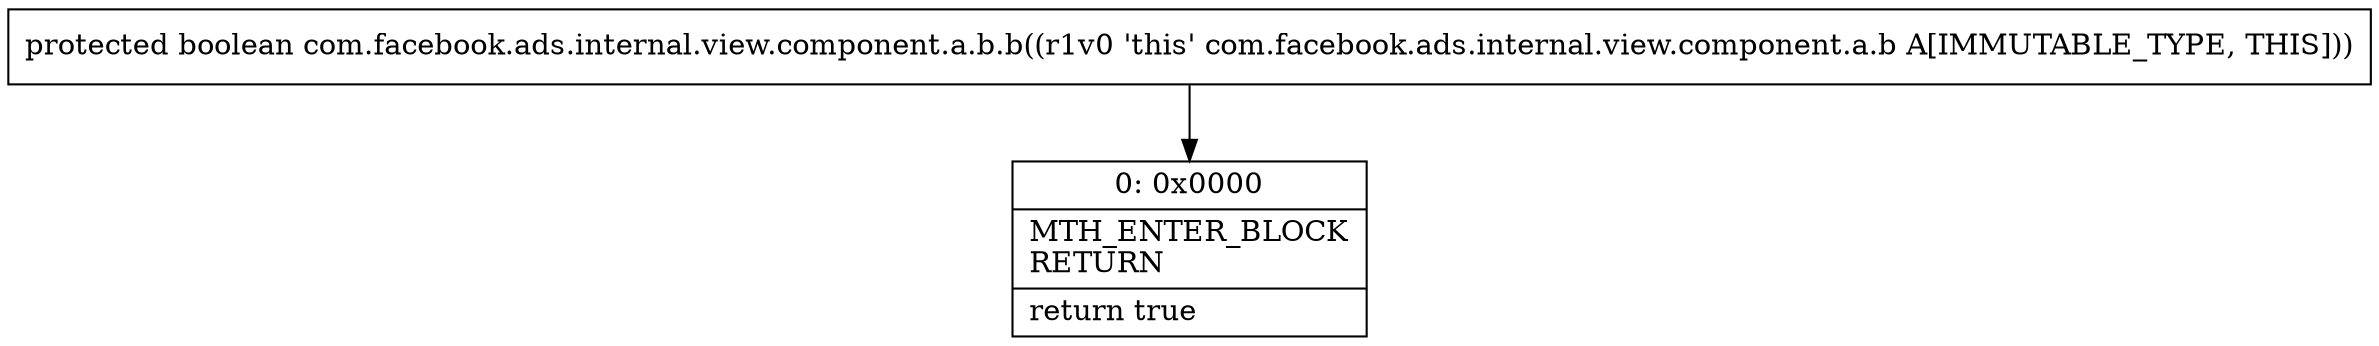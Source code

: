 digraph "CFG forcom.facebook.ads.internal.view.component.a.b.b()Z" {
Node_0 [shape=record,label="{0\:\ 0x0000|MTH_ENTER_BLOCK\lRETURN\l|return true\l}"];
MethodNode[shape=record,label="{protected boolean com.facebook.ads.internal.view.component.a.b.b((r1v0 'this' com.facebook.ads.internal.view.component.a.b A[IMMUTABLE_TYPE, THIS])) }"];
MethodNode -> Node_0;
}

